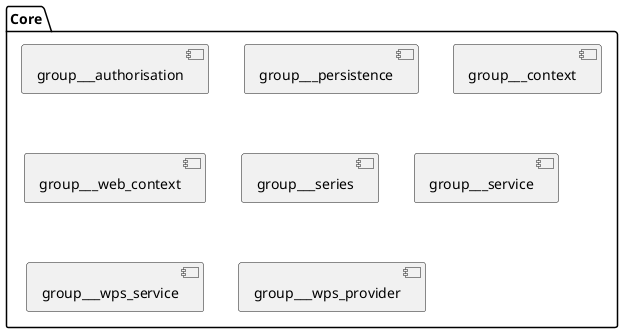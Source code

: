 @startuml
folder "Core" [[../groups/group___core.html]] {
[group___authorisation]
[group___persistence]
[group___context]
[group___web_context]
[group___series]
[group___service]
[group___wps_service]
[group___wps_provider]
}
@enduml
